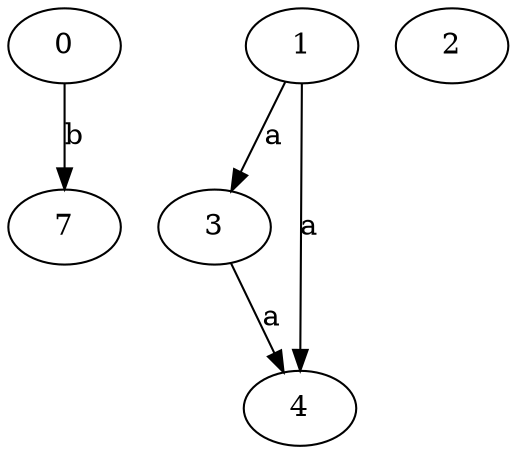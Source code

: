 strict digraph  {
0;
3;
4;
1;
2;
7;
0 -> 7  [label=b];
3 -> 4  [label=a];
1 -> 3  [label=a];
1 -> 4  [label=a];
}
